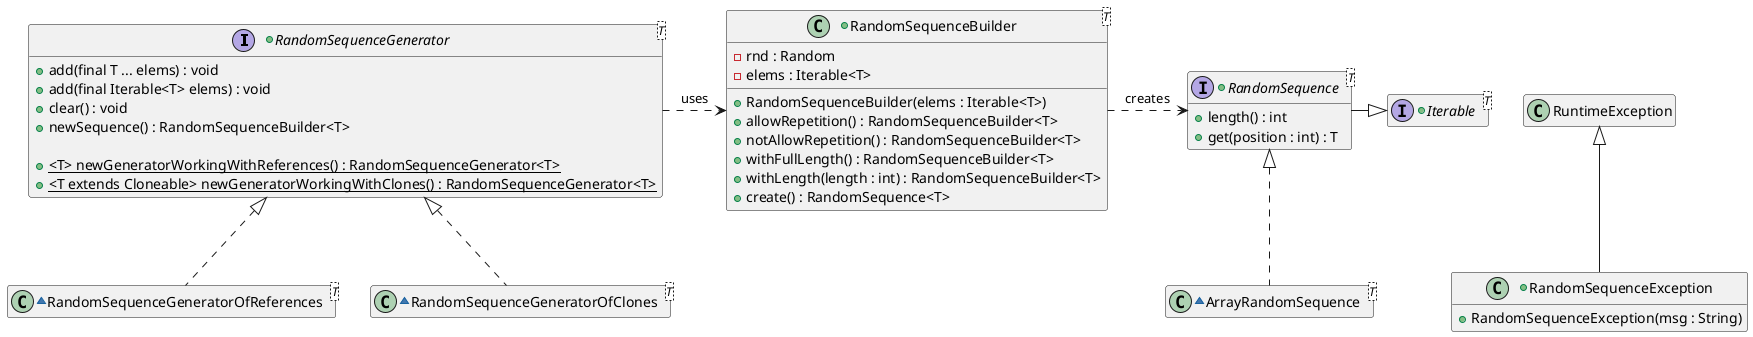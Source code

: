 @startuml

hide empty members

+interface RandomSequenceGenerator<T> {
    +add(final T ... elems) : void
    +add(final Iterable<T> elems) : void
    +clear() : void
    +newSequence() : RandomSequenceBuilder<T>

    + {static} <T> newGeneratorWorkingWithReferences() : RandomSequenceGenerator<T>
    + {static} <T extends Cloneable> newGeneratorWorkingWithClones() : RandomSequenceGenerator<T>
}

~class RandomSequenceGeneratorOfReferences<T> implements RandomSequenceGenerator{
}

~class RandomSequenceGeneratorOfClones<T> implements RandomSequenceGenerator{
}

+class RandomSequenceBuilder<T> {
    - rnd : Random
    - elems : Iterable<T>

    + RandomSequenceBuilder(elems : Iterable<T>)
    + allowRepetition() : RandomSequenceBuilder<T>
    + notAllowRepetition() : RandomSequenceBuilder<T>
    + withFullLength() : RandomSequenceBuilder<T>
    + withLength(length : int) : RandomSequenceBuilder<T>
    + create() : RandomSequence<T>
}

RandomSequenceGenerator .> RandomSequenceBuilder : uses
RandomSequenceBuilder .> RandomSequence : creates

+interface Iterable<T> {
}

+interface RandomSequence<T> {
    + length() : int
    + get(position : int) : T
}

~class ArrayRandomSequence<T> implements RandomSequence {
}

RandomSequence -|> Iterable

+class RandomSequenceException extends RuntimeException {
    + RandomSequenceException(msg : String)
}

@enduml